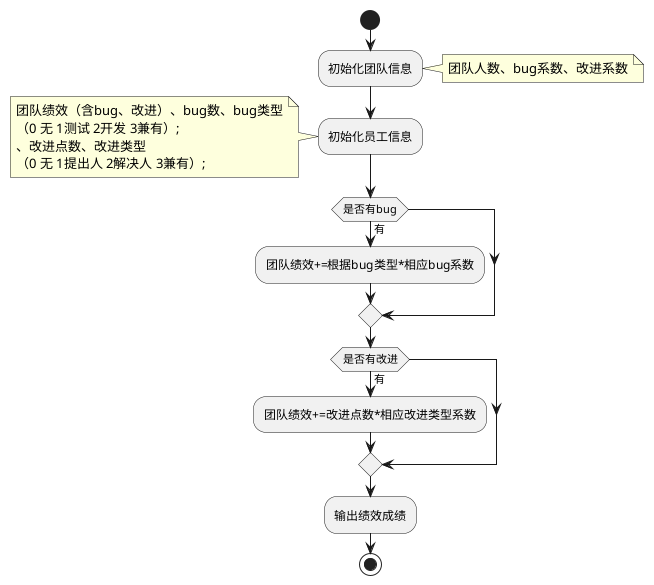 @startuml
start
:初始化团队信息;
note right
        团队人数、bug系数、改进系数
end note
:初始化员工信息;
note left
        团队绩效（含bug、改进）、bug数、bug类型
        （0 无 1测试 2开发 3兼有）;
        、改进点数、改进类型
        （0 无 1提出人 2解决人 3兼有）;
end note
if (是否有bug) then (有)
   :团队绩效+=根据bug类型*相应bug系数;
endif
if (是否有改进) then (有)
   :团队绩效+=改进点数*相应改进类型系数;
endif
:输出绩效成绩;
stop
@enduml